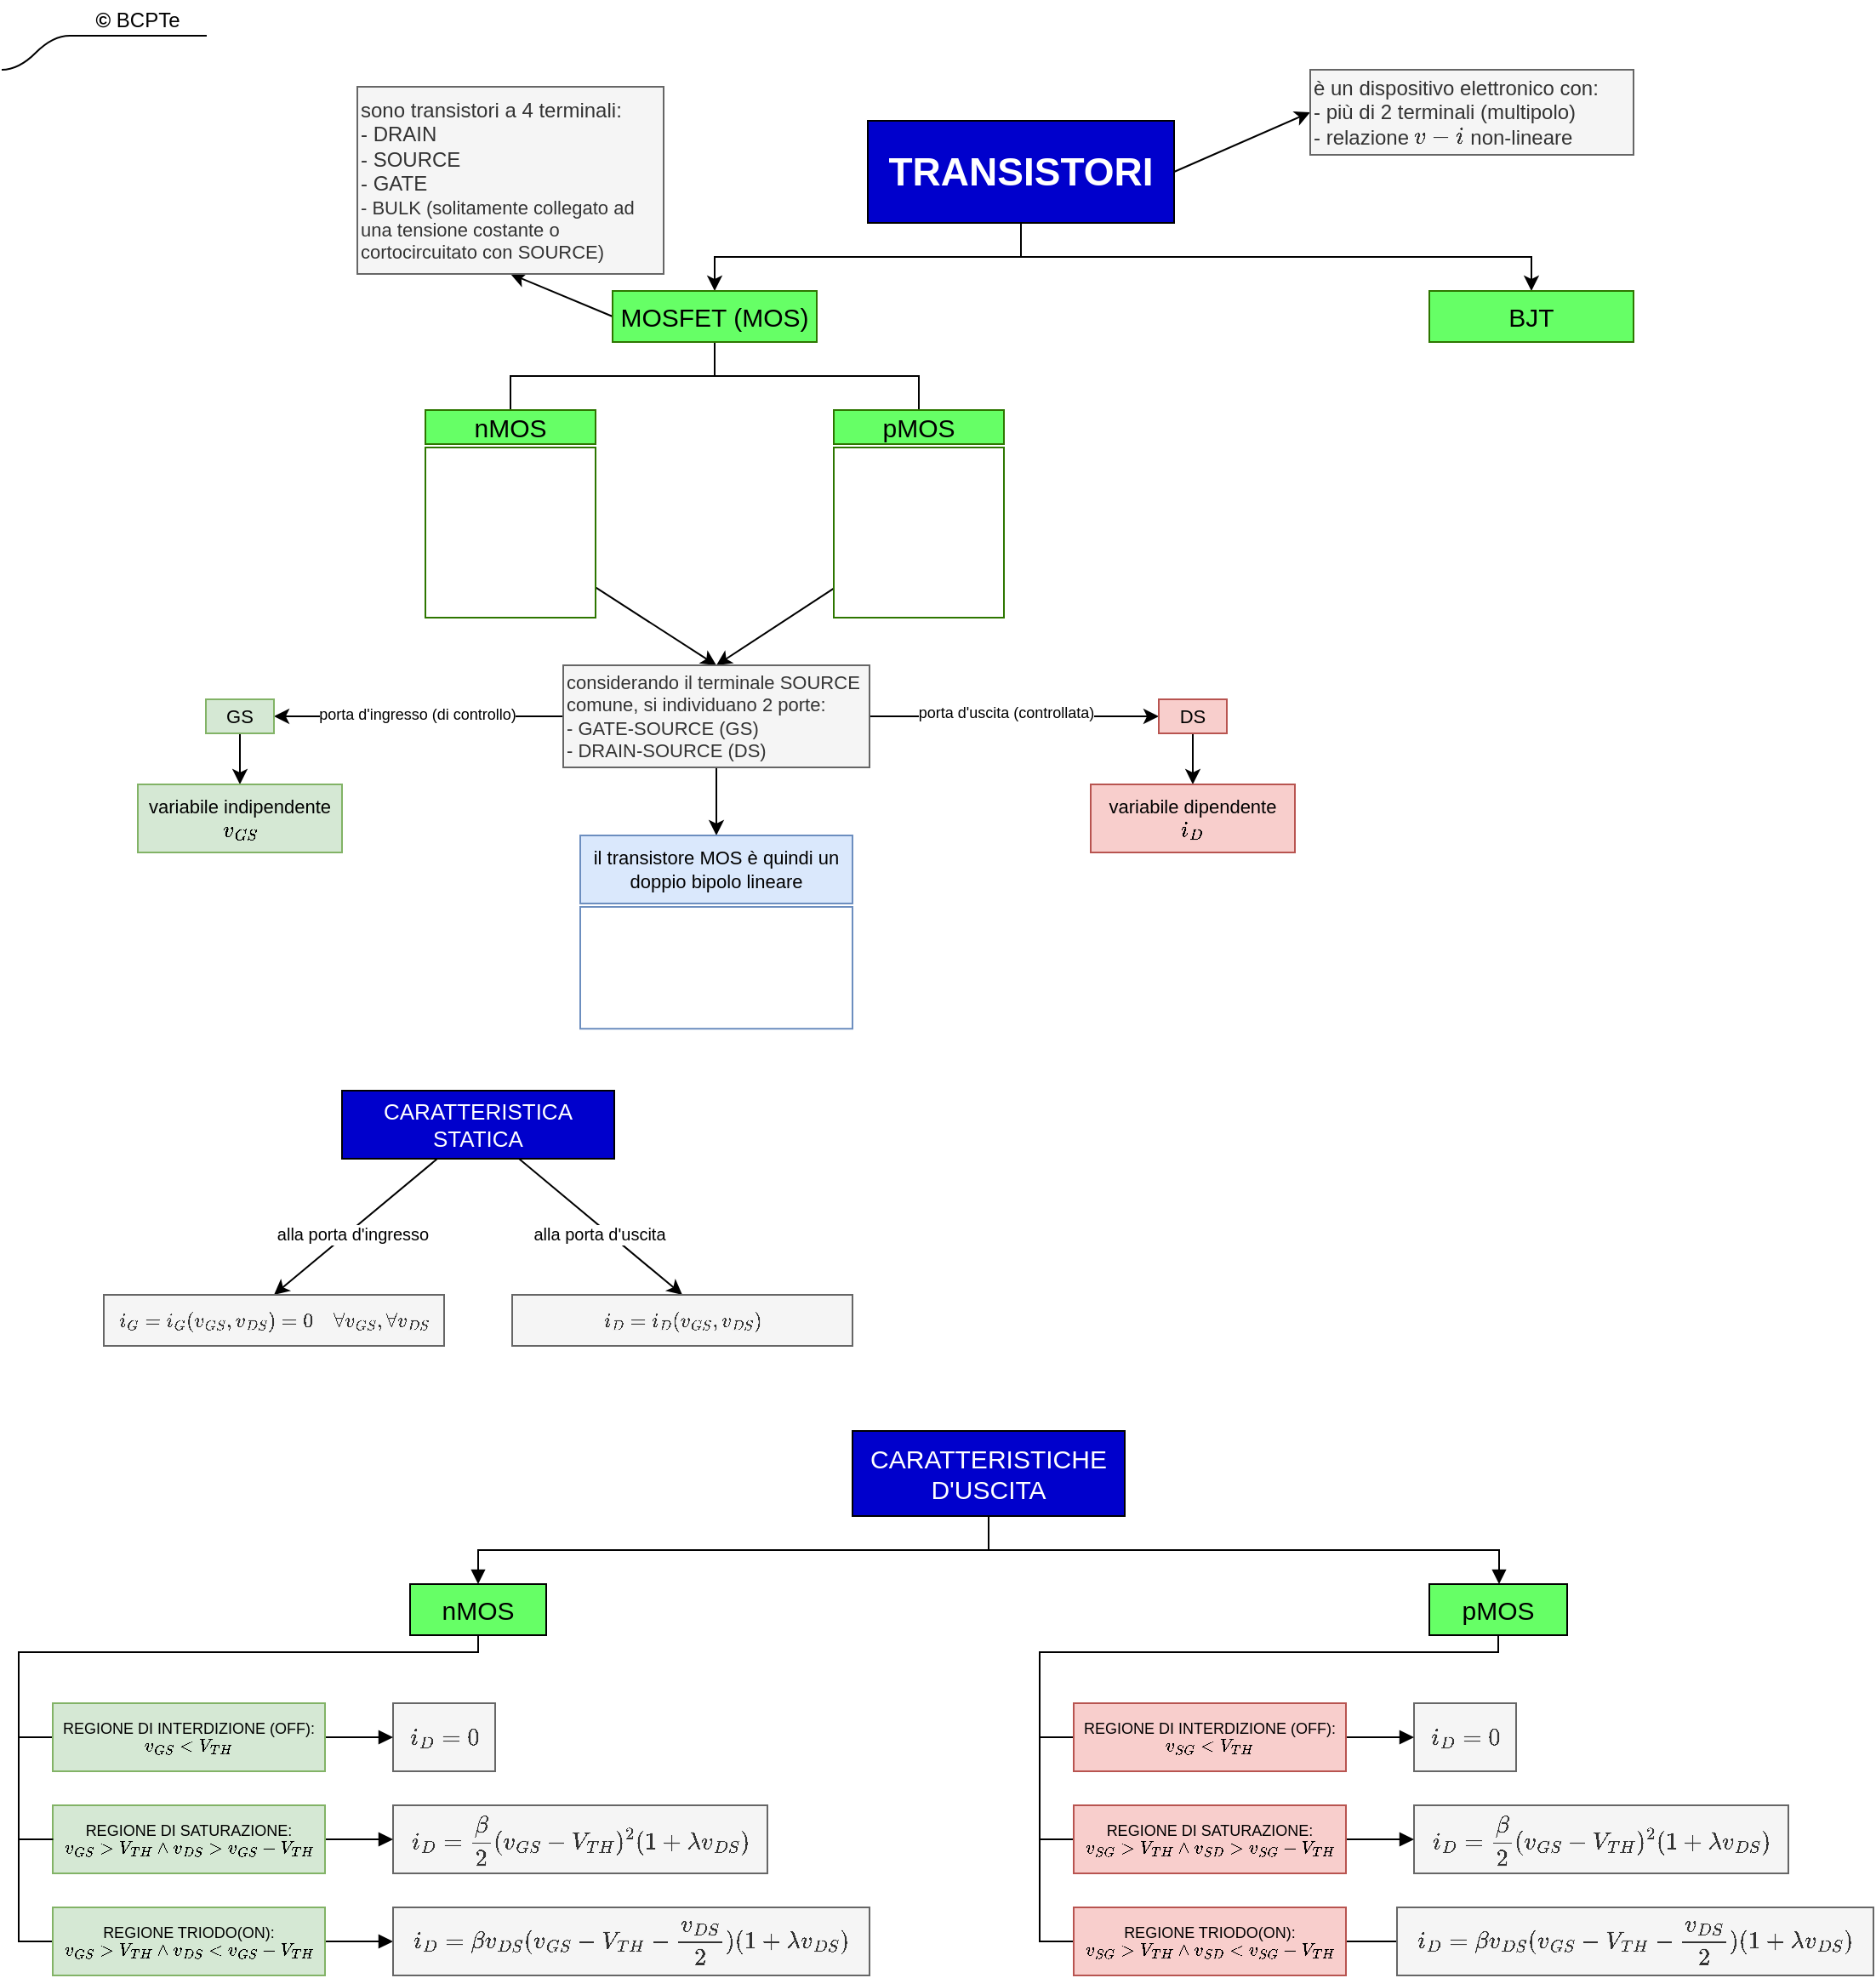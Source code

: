 <mxfile version="19.0.0" type="github">
  <diagram id="slHnJ4RoC0adQhZjdGyo" name="Pagina-1">
    <mxGraphModel dx="503" dy="288" grid="1" gridSize="10" guides="1" tooltips="1" connect="1" arrows="1" fold="1" page="1" pageScale="1" pageWidth="1169" pageHeight="827" math="1" shadow="0">
      <root>
        <mxCell id="0" />
        <mxCell id="1" parent="0" />
        <mxCell id="GKCKslpy26udIbWONHnp-8" style="rounded=0;orthogonalLoop=1;jettySize=auto;html=1;entryX=0;entryY=0.5;entryDx=0;entryDy=0;fontSize=23;fontColor=#FFFFFF;exitX=1;exitY=0.5;exitDx=0;exitDy=0;" parent="1" source="GKCKslpy26udIbWONHnp-1" target="GKCKslpy26udIbWONHnp-6" edge="1">
          <mxGeometry relative="1" as="geometry" />
        </mxCell>
        <mxCell id="GKCKslpy26udIbWONHnp-12" style="edgeStyle=orthogonalEdgeStyle;rounded=0;orthogonalLoop=1;jettySize=auto;html=1;entryX=0.5;entryY=0;entryDx=0;entryDy=0;fontSize=15;fontColor=#000000;" parent="1" source="GKCKslpy26udIbWONHnp-1" target="GKCKslpy26udIbWONHnp-9" edge="1">
          <mxGeometry relative="1" as="geometry">
            <Array as="points">
              <mxPoint x="599" y="150" />
              <mxPoint x="419" y="150" />
            </Array>
          </mxGeometry>
        </mxCell>
        <mxCell id="GKCKslpy26udIbWONHnp-13" style="edgeStyle=orthogonalEdgeStyle;rounded=0;orthogonalLoop=1;jettySize=auto;html=1;entryX=0.5;entryY=0;entryDx=0;entryDy=0;fontSize=15;fontColor=#000000;" parent="1" source="GKCKslpy26udIbWONHnp-1" target="GKCKslpy26udIbWONHnp-10" edge="1">
          <mxGeometry relative="1" as="geometry">
            <Array as="points">
              <mxPoint x="599" y="150" />
              <mxPoint x="899" y="150" />
            </Array>
          </mxGeometry>
        </mxCell>
        <mxCell id="GKCKslpy26udIbWONHnp-1" value="&lt;b&gt;TRANSISTORI&lt;/b&gt;" style="whiteSpace=wrap;html=1;fontSize=23;fillColor=#0000CC;fontColor=#FFFFFF;" parent="1" vertex="1">
          <mxGeometry x="509" y="70" width="180" height="60" as="geometry" />
        </mxCell>
        <mxCell id="GKCKslpy26udIbWONHnp-4" value="&lt;b&gt;&lt;span class=&quot;mw-redirect&quot;&gt;©&lt;/span&gt;&lt;/b&gt; BCPTe" style="whiteSpace=wrap;html=1;shape=partialRectangle;top=0;left=0;bottom=1;right=0;points=[[0,1],[1,1]];fillColor=none;align=center;verticalAlign=bottom;routingCenterY=0.5;snapToPoint=1;recursiveResize=0;autosize=1;treeFolding=1;treeMoving=1;newEdgeStyle={&quot;edgeStyle&quot;:&quot;entityRelationEdgeStyle&quot;,&quot;startArrow&quot;:&quot;none&quot;,&quot;endArrow&quot;:&quot;none&quot;,&quot;segment&quot;:10,&quot;curved&quot;:1};" parent="1" vertex="1">
          <mxGeometry x="40" width="80" height="20" as="geometry" />
        </mxCell>
        <mxCell id="GKCKslpy26udIbWONHnp-5" value="" style="edgeStyle=entityRelationEdgeStyle;startArrow=none;endArrow=none;segment=10;curved=1;rounded=0;" parent="1" target="GKCKslpy26udIbWONHnp-4" edge="1">
          <mxGeometry relative="1" as="geometry">
            <mxPoint y="40" as="sourcePoint" />
          </mxGeometry>
        </mxCell>
        <mxCell id="GKCKslpy26udIbWONHnp-6" value="&lt;div style=&quot;&quot; align=&quot;left&quot;&gt;&lt;font style=&quot;font-size: 12px;&quot;&gt;è un dispositivo elettronico con:&lt;br&gt;&lt;/font&gt;&lt;/div&gt;&lt;font style=&quot;font-size: 12px;&quot;&gt;- più di 2 terminali (multipolo)&lt;br&gt;- relazione \(v-i\) non-lineare&lt;/font&gt;" style="whiteSpace=wrap;html=1;strokeColor=#666666;fillColor=#f5f5f5;align=left;fontColor=#333333;" parent="1" vertex="1">
          <mxGeometry x="769" y="40" width="190" height="50" as="geometry" />
        </mxCell>
        <mxCell id="GKCKslpy26udIbWONHnp-16" style="edgeStyle=orthogonalEdgeStyle;rounded=0;orthogonalLoop=1;jettySize=auto;html=1;entryX=0.5;entryY=0;entryDx=0;entryDy=0;fontSize=15;fontColor=#000000;endArrow=none;endFill=0;" parent="1" source="GKCKslpy26udIbWONHnp-9" target="GKCKslpy26udIbWONHnp-14" edge="1">
          <mxGeometry relative="1" as="geometry">
            <Array as="points">
              <mxPoint x="419" y="220" />
              <mxPoint x="299" y="220" />
            </Array>
          </mxGeometry>
        </mxCell>
        <mxCell id="GKCKslpy26udIbWONHnp-17" style="edgeStyle=orthogonalEdgeStyle;rounded=0;orthogonalLoop=1;jettySize=auto;html=1;entryX=0.5;entryY=0;entryDx=0;entryDy=0;fontSize=15;fontColor=#000000;endArrow=none;endFill=0;" parent="1" source="GKCKslpy26udIbWONHnp-9" target="GKCKslpy26udIbWONHnp-15" edge="1">
          <mxGeometry relative="1" as="geometry">
            <Array as="points">
              <mxPoint x="419" y="220" />
              <mxPoint x="539" y="220" />
            </Array>
          </mxGeometry>
        </mxCell>
        <mxCell id="Byet9GKhUcZKY6ZSXrdh-2" style="rounded=0;orthogonalLoop=1;jettySize=auto;html=1;entryX=0.5;entryY=1;entryDx=0;entryDy=0;exitX=0;exitY=0.5;exitDx=0;exitDy=0;" parent="1" source="GKCKslpy26udIbWONHnp-9" target="Byet9GKhUcZKY6ZSXrdh-1" edge="1">
          <mxGeometry relative="1" as="geometry" />
        </mxCell>
        <mxCell id="GKCKslpy26udIbWONHnp-9" value="&lt;font style=&quot;font-size: 15px;&quot;&gt;MOSFET (MOS)&lt;br style=&quot;font-size: 15px;&quot;&gt;&lt;/font&gt;" style="whiteSpace=wrap;html=1;fontSize=15;fontColor=#000000;fillColor=#66FF66;strokeColor=#2D7600;verticalAlign=middle;align=center;" parent="1" vertex="1">
          <mxGeometry x="359" y="170" width="120" height="30" as="geometry" />
        </mxCell>
        <mxCell id="GKCKslpy26udIbWONHnp-10" value="BJT" style="whiteSpace=wrap;html=1;fontSize=15;fontColor=#000000;fillColor=#66FF66;strokeColor=#2D7600;" parent="1" vertex="1">
          <mxGeometry x="839" y="170" width="120" height="30" as="geometry" />
        </mxCell>
        <mxCell id="GKCKslpy26udIbWONHnp-14" value="nMOS" style="whiteSpace=wrap;html=1;fontSize=15;fontColor=#000000;strokeColor=#2D7600;fillColor=#66FF66;" parent="1" vertex="1">
          <mxGeometry x="249" y="240" width="100" height="20" as="geometry" />
        </mxCell>
        <mxCell id="GKCKslpy26udIbWONHnp-15" value="&lt;div&gt;pMOS&lt;/div&gt;" style="whiteSpace=wrap;html=1;fontSize=15;fontColor=#000000;strokeColor=#2D7600;fillColor=#66FF66;" parent="1" vertex="1">
          <mxGeometry x="489" y="240" width="100" height="20" as="geometry" />
        </mxCell>
        <mxCell id="Byet9GKhUcZKY6ZSXrdh-12" style="edgeStyle=none;rounded=0;orthogonalLoop=1;jettySize=auto;html=1;fontSize=11;entryX=0.5;entryY=0;entryDx=0;entryDy=0;" parent="1" source="xVxi0OHTIi938xalqr-v-1" target="Byet9GKhUcZKY6ZSXrdh-6" edge="1">
          <mxGeometry relative="1" as="geometry">
            <mxPoint x="420" y="430" as="targetPoint" />
          </mxGeometry>
        </mxCell>
        <mxCell id="xVxi0OHTIi938xalqr-v-1" value="" style="shape=image;verticalLabelPosition=bottom;labelBackgroundColor=default;verticalAlign=middle;aspect=fixed;imageAspect=0;image=https://raw.githubusercontent.com/BCPTe/SETM/main/images/05/pmos_simbolo.png;imageBorder=#2D7600;perimeterSpacing=0;" parent="1" vertex="1">
          <mxGeometry x="489" y="262" width="100" height="100" as="geometry" />
        </mxCell>
        <mxCell id="Byet9GKhUcZKY6ZSXrdh-11" style="edgeStyle=none;rounded=0;orthogonalLoop=1;jettySize=auto;html=1;entryX=0.5;entryY=0;entryDx=0;entryDy=0;fontSize=11;" parent="1" source="DFONRw64RP-OTkSRBfMr-1" target="Byet9GKhUcZKY6ZSXrdh-6" edge="1">
          <mxGeometry relative="1" as="geometry" />
        </mxCell>
        <mxCell id="DFONRw64RP-OTkSRBfMr-1" value="" style="shape=image;verticalLabelPosition=bottom;labelBackgroundColor=default;verticalAlign=top;aspect=fixed;imageAspect=0;image=https://raw.githubusercontent.com/BCPTe/SETM/main/images/05/nmos_simbolo.png;imageBorder=#2D7600;" parent="1" vertex="1">
          <mxGeometry x="249" y="262" width="100" height="100" as="geometry" />
        </mxCell>
        <mxCell id="Byet9GKhUcZKY6ZSXrdh-1" value="&lt;div&gt;sono transistori a 4 terminali:&lt;/div&gt;&lt;div&gt;- DRAIN&lt;/div&gt;&lt;div&gt;- SOURCE&lt;/div&gt;&lt;div&gt;- GATE&lt;/div&gt;&lt;div style=&quot;font-size: 11px;&quot;&gt;- BULK &lt;font style=&quot;font-size: 11px;&quot;&gt;(solitamente collegato ad una tensione costante o cortocircuitato con SOURCE)&lt;/font&gt;&lt;br&gt;&lt;/div&gt;" style="whiteSpace=wrap;html=1;align=left;fillColor=#f5f5f5;fontColor=#333333;strokeColor=#666666;" parent="1" vertex="1">
          <mxGeometry x="209" y="50" width="180" height="110" as="geometry" />
        </mxCell>
        <mxCell id="Byet9GKhUcZKY6ZSXrdh-14" value="" style="edgeStyle=none;rounded=0;orthogonalLoop=1;jettySize=auto;html=1;fontSize=11;" parent="1" source="Byet9GKhUcZKY6ZSXrdh-6" target="Byet9GKhUcZKY6ZSXrdh-13" edge="1">
          <mxGeometry relative="1" as="geometry" />
        </mxCell>
        <mxCell id="Byet9GKhUcZKY6ZSXrdh-17" value="" style="edgeStyle=none;rounded=0;orthogonalLoop=1;jettySize=auto;html=1;fontSize=11;" parent="1" source="Byet9GKhUcZKY6ZSXrdh-6" target="Byet9GKhUcZKY6ZSXrdh-16" edge="1">
          <mxGeometry relative="1" as="geometry" />
        </mxCell>
        <mxCell id="Byet9GKhUcZKY6ZSXrdh-18" value="&lt;font style=&quot;font-size: 9px;&quot;&gt;porta d&#39;ingresso (di controllo)&lt;br&gt;&lt;/font&gt;" style="edgeLabel;html=1;align=center;verticalAlign=middle;resizable=0;points=[];fontSize=10;" parent="Byet9GKhUcZKY6ZSXrdh-17" vertex="1" connectable="0">
          <mxGeometry x="0.238" y="-1" relative="1" as="geometry">
            <mxPoint x="19" y="-1" as="offset" />
          </mxGeometry>
        </mxCell>
        <mxCell id="Byet9GKhUcZKY6ZSXrdh-22" value="" style="edgeStyle=none;rounded=0;orthogonalLoop=1;jettySize=auto;html=1;fontSize=9;" parent="1" source="Byet9GKhUcZKY6ZSXrdh-6" target="Byet9GKhUcZKY6ZSXrdh-21" edge="1">
          <mxGeometry relative="1" as="geometry" />
        </mxCell>
        <mxCell id="Byet9GKhUcZKY6ZSXrdh-23" value="porta d&#39;uscita (controllata)" style="edgeLabel;html=1;align=center;verticalAlign=middle;resizable=0;points=[];fontSize=9;" parent="Byet9GKhUcZKY6ZSXrdh-22" vertex="1" connectable="0">
          <mxGeometry x="-0.531" y="-2" relative="1" as="geometry">
            <mxPoint x="40" y="-4" as="offset" />
          </mxGeometry>
        </mxCell>
        <mxCell id="Byet9GKhUcZKY6ZSXrdh-6" value="&lt;div align=&quot;left&quot;&gt;considerando il terminale SOURCE comune, si individuano 2 porte:&lt;/div&gt;&lt;div align=&quot;left&quot;&gt;- GATE-SOURCE (GS)&lt;/div&gt;&lt;div align=&quot;left&quot;&gt;- DRAIN-SOURCE (DS)&lt;br&gt;&lt;/div&gt;" style="whiteSpace=wrap;html=1;fontSize=11;align=left;fillColor=#f5f5f5;fontColor=#333333;strokeColor=#666666;" parent="1" vertex="1">
          <mxGeometry x="330" y="390" width="180" height="60" as="geometry" />
        </mxCell>
        <mxCell id="Byet9GKhUcZKY6ZSXrdh-13" value="&lt;div align=&quot;center&quot;&gt;il transistore MOS è quindi un doppio bipolo lineare&lt;/div&gt;" style="whiteSpace=wrap;html=1;fontSize=11;align=center;fillColor=#dae8fc;strokeColor=#6c8ebf;" parent="1" vertex="1">
          <mxGeometry x="340" y="490" width="160" height="40" as="geometry" />
        </mxCell>
        <mxCell id="Byet9GKhUcZKY6ZSXrdh-15" value="" style="shape=image;verticalLabelPosition=bottom;labelBackgroundColor=default;verticalAlign=top;aspect=fixed;imageAspect=0;image=https://raw.githubusercontent.com/BCPTe/SETM/main/images/05/mos_doppiobipolo.png;imageBorder=#6C8EBF;" parent="1" vertex="1">
          <mxGeometry x="340" y="532" width="160" height="71.6" as="geometry" />
        </mxCell>
        <mxCell id="Byet9GKhUcZKY6ZSXrdh-25" value="" style="edgeStyle=none;rounded=0;orthogonalLoop=1;jettySize=auto;html=1;fontSize=9;" parent="1" source="Byet9GKhUcZKY6ZSXrdh-16" target="Byet9GKhUcZKY6ZSXrdh-24" edge="1">
          <mxGeometry relative="1" as="geometry" />
        </mxCell>
        <mxCell id="Byet9GKhUcZKY6ZSXrdh-16" value="&lt;div align=&quot;center&quot;&gt;GS&lt;/div&gt;" style="whiteSpace=wrap;html=1;fontSize=11;align=center;fillColor=#d5e8d4;strokeColor=#82b366;" parent="1" vertex="1">
          <mxGeometry x="120" y="410" width="40" height="20" as="geometry" />
        </mxCell>
        <mxCell id="Byet9GKhUcZKY6ZSXrdh-27" value="" style="edgeStyle=none;rounded=0;orthogonalLoop=1;jettySize=auto;html=1;fontSize=9;" parent="1" source="Byet9GKhUcZKY6ZSXrdh-21" target="Byet9GKhUcZKY6ZSXrdh-26" edge="1">
          <mxGeometry relative="1" as="geometry" />
        </mxCell>
        <mxCell id="Byet9GKhUcZKY6ZSXrdh-21" value="&lt;div align=&quot;center&quot;&gt;DS&lt;/div&gt;" style="whiteSpace=wrap;html=1;fontSize=11;align=center;fillColor=#f8cecc;strokeColor=#b85450;" parent="1" vertex="1">
          <mxGeometry x="680" y="410" width="40" height="20" as="geometry" />
        </mxCell>
        <mxCell id="Byet9GKhUcZKY6ZSXrdh-24" value="&lt;div&gt;variabile indipendente&lt;/div&gt;&lt;div&gt;\(v_{GS}\)&lt;br&gt;&lt;/div&gt;" style="whiteSpace=wrap;html=1;fontSize=11;fillColor=#d5e8d4;strokeColor=#82b366;" parent="1" vertex="1">
          <mxGeometry x="80" y="460" width="120" height="40" as="geometry" />
        </mxCell>
        <mxCell id="Byet9GKhUcZKY6ZSXrdh-26" value="&lt;div&gt;variabile dipendente&lt;/div&gt;&lt;div&gt;\(i_D\)&lt;br&gt;&lt;/div&gt;" style="whiteSpace=wrap;html=1;fontSize=11;fillColor=#f8cecc;strokeColor=#b85450;" parent="1" vertex="1">
          <mxGeometry x="640" y="460" width="120" height="40" as="geometry" />
        </mxCell>
        <mxCell id="Byet9GKhUcZKY6ZSXrdh-38" style="edgeStyle=none;rounded=0;orthogonalLoop=1;jettySize=auto;html=1;entryX=0.5;entryY=0;entryDx=0;entryDy=0;fontSize=10;" parent="1" source="Byet9GKhUcZKY6ZSXrdh-33" target="Byet9GKhUcZKY6ZSXrdh-36" edge="1">
          <mxGeometry relative="1" as="geometry" />
        </mxCell>
        <mxCell id="Byet9GKhUcZKY6ZSXrdh-39" value="alla porta d&#39;ingresso" style="edgeLabel;html=1;align=center;verticalAlign=middle;resizable=0;points=[];fontSize=10;" parent="Byet9GKhUcZKY6ZSXrdh-38" vertex="1" connectable="0">
          <mxGeometry x="0.23" y="2" relative="1" as="geometry">
            <mxPoint x="8" y="-7" as="offset" />
          </mxGeometry>
        </mxCell>
        <mxCell id="Byet9GKhUcZKY6ZSXrdh-42" style="edgeStyle=none;rounded=0;orthogonalLoop=1;jettySize=auto;html=1;entryX=0.5;entryY=0;entryDx=0;entryDy=0;fontSize=10;" parent="1" source="Byet9GKhUcZKY6ZSXrdh-33" target="Byet9GKhUcZKY6ZSXrdh-37" edge="1">
          <mxGeometry relative="1" as="geometry" />
        </mxCell>
        <mxCell id="Byet9GKhUcZKY6ZSXrdh-43" value="alla porta d&#39;uscita" style="edgeLabel;html=1;align=center;verticalAlign=middle;resizable=0;points=[];fontSize=10;" parent="Byet9GKhUcZKY6ZSXrdh-42" vertex="1" connectable="0">
          <mxGeometry x="-0.073" y="-1" relative="1" as="geometry">
            <mxPoint x="3" y="6" as="offset" />
          </mxGeometry>
        </mxCell>
        <mxCell id="Byet9GKhUcZKY6ZSXrdh-33" value="&lt;div style=&quot;font-size: 13px;&quot;&gt;&lt;font style=&quot;font-size: 13px;&quot;&gt;CARATTERISTICA STATICA&lt;br&gt;&lt;/font&gt;&lt;/div&gt;" style="whiteSpace=wrap;html=1;fontSize=23;fillColor=#0000CC;fontColor=#FFFFFF;" parent="1" vertex="1">
          <mxGeometry x="200" y="640" width="160" height="40" as="geometry" />
        </mxCell>
        <mxCell id="Byet9GKhUcZKY6ZSXrdh-36" value="$$i_G = i_G(v_{GS},v_{DS}) = 0 \quad \forall v_{GS}, \forall v_{DS}$$" style="text;whiteSpace=wrap;html=1;fontSize=10;verticalAlign=middle;align=center;labelBorderColor=none;strokeColor=#666666;strokeWidth=1;fillColor=#f5f5f5;fontColor=#333333;" parent="1" vertex="1">
          <mxGeometry x="60" y="760" width="200" height="30" as="geometry" />
        </mxCell>
        <mxCell id="Byet9GKhUcZKY6ZSXrdh-37" value="$$i_D = i_D(v_{GS},v_{DS})$$" style="text;whiteSpace=wrap;html=1;fontSize=10;verticalAlign=middle;align=center;labelBorderColor=none;strokeColor=#666666;strokeWidth=1;fillColor=#f5f5f5;fontColor=#333333;" parent="1" vertex="1">
          <mxGeometry x="300" y="760" width="200" height="30" as="geometry" />
        </mxCell>
        <mxCell id="X2BhTEOmSYzgq8DDmFFD-45" style="edgeStyle=orthogonalEdgeStyle;rounded=0;orthogonalLoop=1;jettySize=auto;html=1;entryX=0;entryY=0.5;entryDx=0;entryDy=0;fontSize=12;fontColor=#000000;endArrow=none;endFill=0;" edge="1" parent="1" source="X2BhTEOmSYzgq8DDmFFD-2" target="X2BhTEOmSYzgq8DDmFFD-13">
          <mxGeometry relative="1" as="geometry">
            <Array as="points">
              <mxPoint x="280" y="970" />
              <mxPoint x="10" y="970" />
              <mxPoint x="10" y="1140" />
            </Array>
          </mxGeometry>
        </mxCell>
        <mxCell id="X2BhTEOmSYzgq8DDmFFD-52" style="edgeStyle=orthogonalEdgeStyle;rounded=0;orthogonalLoop=1;jettySize=auto;html=1;entryX=0;entryY=0.5;entryDx=0;entryDy=0;fontSize=12;fontColor=#000000;endArrow=none;endFill=0;" edge="1" parent="1" source="X2BhTEOmSYzgq8DDmFFD-2" target="X2BhTEOmSYzgq8DDmFFD-12">
          <mxGeometry relative="1" as="geometry">
            <Array as="points">
              <mxPoint x="280" y="970" />
              <mxPoint x="10" y="970" />
              <mxPoint x="10" y="1020" />
            </Array>
          </mxGeometry>
        </mxCell>
        <mxCell id="X2BhTEOmSYzgq8DDmFFD-2" value="nMOS" style="whiteSpace=wrap;html=1;fontSize=15;fillColor=#66FF66;fontColor=#000000;" vertex="1" parent="1">
          <mxGeometry x="240" y="930" width="80" height="30" as="geometry" />
        </mxCell>
        <mxCell id="X2BhTEOmSYzgq8DDmFFD-3" value="$$i_D = 0$$" style="whiteSpace=wrap;html=1;strokeColor=#666666;fillColor=#f5f5f5;fontColor=#333333;" vertex="1" parent="1">
          <mxGeometry x="230" y="1000" width="60" height="40" as="geometry" />
        </mxCell>
        <mxCell id="X2BhTEOmSYzgq8DDmFFD-5" value="$$i_D = \frac{\beta}{2}(v_{GS}-V_{TH})^2(1+\lambda v_{DS})$$" style="whiteSpace=wrap;html=1;strokeColor=#666666;fillColor=#f5f5f5;fontColor=#333333;" vertex="1" parent="1">
          <mxGeometry x="230" y="1060" width="220" height="40" as="geometry" />
        </mxCell>
        <mxCell id="X2BhTEOmSYzgq8DDmFFD-47" style="edgeStyle=orthogonalEdgeStyle;rounded=0;orthogonalLoop=1;jettySize=auto;html=1;fontSize=12;fontColor=#000000;endArrow=block;endFill=1;entryX=0;entryY=0.5;entryDx=0;entryDy=0;" edge="1" parent="1" source="X2BhTEOmSYzgq8DDmFFD-12" target="X2BhTEOmSYzgq8DDmFFD-3">
          <mxGeometry relative="1" as="geometry">
            <mxPoint x="220" y="1020" as="targetPoint" />
          </mxGeometry>
        </mxCell>
        <mxCell id="X2BhTEOmSYzgq8DDmFFD-12" value="&lt;div style=&quot;font-size: 9px;&quot;&gt;REGIONE DI INTERDIZIONE (OFF):&lt;/div&gt;&lt;div style=&quot;font-size: 9px;&quot;&gt;\( v_{GS} &amp;lt; V_{TH} \)&lt;br style=&quot;font-size: 9px;&quot;&gt;&lt;/div&gt;" style="whiteSpace=wrap;html=1;fontSize=9;fillColor=#d5e8d4;strokeColor=#82b366;" vertex="1" parent="1">
          <mxGeometry x="30" y="1000" width="160" height="40" as="geometry" />
        </mxCell>
        <mxCell id="X2BhTEOmSYzgq8DDmFFD-49" style="edgeStyle=orthogonalEdgeStyle;rounded=0;orthogonalLoop=1;jettySize=auto;html=1;fontSize=12;fontColor=#000000;endArrow=block;endFill=1;entryX=0;entryY=0.5;entryDx=0;entryDy=0;" edge="1" parent="1" source="X2BhTEOmSYzgq8DDmFFD-13" target="X2BhTEOmSYzgq8DDmFFD-46">
          <mxGeometry relative="1" as="geometry">
            <mxPoint x="220" y="1140" as="targetPoint" />
          </mxGeometry>
        </mxCell>
        <mxCell id="X2BhTEOmSYzgq8DDmFFD-13" value="&lt;div style=&quot;font-size: 9px;&quot;&gt;REGIONE TRIODO(ON):&lt;/div&gt;&lt;div style=&quot;font-size: 9px;&quot;&gt;\( v_{GS} &amp;gt; V_{TH} \wedge v_{DS} &amp;lt; v_{GS}-V_{TH} \)&lt;br style=&quot;font-size: 9px;&quot;&gt;&lt;/div&gt;" style="whiteSpace=wrap;html=1;fontSize=9;fillColor=#d5e8d4;strokeColor=#82b366;" vertex="1" parent="1">
          <mxGeometry x="30" y="1120" width="160" height="40" as="geometry" />
        </mxCell>
        <mxCell id="X2BhTEOmSYzgq8DDmFFD-48" style="edgeStyle=orthogonalEdgeStyle;rounded=0;orthogonalLoop=1;jettySize=auto;html=1;fontSize=12;fontColor=#000000;endArrow=block;endFill=1;entryX=0;entryY=0.5;entryDx=0;entryDy=0;" edge="1" parent="1" source="X2BhTEOmSYzgq8DDmFFD-14" target="X2BhTEOmSYzgq8DDmFFD-5">
          <mxGeometry relative="1" as="geometry">
            <mxPoint x="220" y="1080" as="targetPoint" />
          </mxGeometry>
        </mxCell>
        <mxCell id="X2BhTEOmSYzgq8DDmFFD-14" value="&lt;div style=&quot;font-size: 9px;&quot;&gt;REGIONE DI SATURAZIONE:&lt;/div&gt;&lt;div style=&quot;font-size: 9px;&quot;&gt;\( v_{GS} &amp;gt; V_{TH} \wedge v_{DS} &amp;gt; v_{GS}-V_{TH} \)&lt;/div&gt;" style="whiteSpace=wrap;html=1;fontSize=9;fillColor=#d5e8d4;strokeColor=#82b366;" vertex="1" parent="1">
          <mxGeometry x="30" y="1060" width="160" height="40" as="geometry" />
        </mxCell>
        <mxCell id="X2BhTEOmSYzgq8DDmFFD-41" style="edgeStyle=orthogonalEdgeStyle;rounded=0;orthogonalLoop=1;jettySize=auto;html=1;entryX=0.5;entryY=0;entryDx=0;entryDy=0;fontSize=9;fontColor=#000000;endArrow=block;endFill=1;" edge="1" parent="1" source="X2BhTEOmSYzgq8DDmFFD-20" target="X2BhTEOmSYzgq8DDmFFD-2">
          <mxGeometry relative="1" as="geometry">
            <Array as="points">
              <mxPoint x="580" y="910" />
              <mxPoint x="280" y="910" />
            </Array>
          </mxGeometry>
        </mxCell>
        <mxCell id="X2BhTEOmSYzgq8DDmFFD-42" style="edgeStyle=orthogonalEdgeStyle;rounded=0;orthogonalLoop=1;jettySize=auto;html=1;entryX=0.5;entryY=0;entryDx=0;entryDy=0;fontSize=9;fontColor=#000000;endArrow=block;endFill=1;" edge="1" parent="1" source="X2BhTEOmSYzgq8DDmFFD-20" target="X2BhTEOmSYzgq8DDmFFD-34">
          <mxGeometry relative="1" as="geometry">
            <Array as="points">
              <mxPoint x="580" y="910" />
              <mxPoint x="880" y="910" />
              <mxPoint x="880" y="930" />
            </Array>
          </mxGeometry>
        </mxCell>
        <mxCell id="X2BhTEOmSYzgq8DDmFFD-20" value="&lt;div style=&quot;font-size: 15px;&quot;&gt;&lt;font style=&quot;font-size: 15px;&quot;&gt;CARATTERISTICHE D&#39;USCITA&lt;br style=&quot;font-size: 15px;&quot;&gt;&lt;/font&gt;&lt;/div&gt;" style="whiteSpace=wrap;html=1;fontSize=15;fillColor=#0000CC;fontColor=#FFFFFF;" vertex="1" parent="1">
          <mxGeometry x="500" y="840" width="160" height="50" as="geometry" />
        </mxCell>
        <mxCell id="X2BhTEOmSYzgq8DDmFFD-64" style="edgeStyle=orthogonalEdgeStyle;rounded=0;orthogonalLoop=1;jettySize=auto;html=1;entryX=0;entryY=0.5;entryDx=0;entryDy=0;fontSize=12;fontColor=#000000;endArrow=none;endFill=0;" edge="1" parent="1" source="X2BhTEOmSYzgq8DDmFFD-34" target="X2BhTEOmSYzgq8DDmFFD-58">
          <mxGeometry relative="1" as="geometry">
            <Array as="points">
              <mxPoint x="880" y="970" />
              <mxPoint x="610" y="970" />
              <mxPoint x="610" y="1020" />
            </Array>
          </mxGeometry>
        </mxCell>
        <mxCell id="X2BhTEOmSYzgq8DDmFFD-65" style="edgeStyle=orthogonalEdgeStyle;rounded=0;orthogonalLoop=1;jettySize=auto;html=1;entryX=0;entryY=0.5;entryDx=0;entryDy=0;fontSize=12;fontColor=#000000;endArrow=none;endFill=0;" edge="1" parent="1" source="X2BhTEOmSYzgq8DDmFFD-34" target="X2BhTEOmSYzgq8DDmFFD-62">
          <mxGeometry relative="1" as="geometry">
            <Array as="points">
              <mxPoint x="880" y="970" />
              <mxPoint x="610" y="970" />
              <mxPoint x="610" y="1080" />
            </Array>
          </mxGeometry>
        </mxCell>
        <mxCell id="X2BhTEOmSYzgq8DDmFFD-66" style="edgeStyle=orthogonalEdgeStyle;rounded=0;orthogonalLoop=1;jettySize=auto;html=1;entryX=0;entryY=0.5;entryDx=0;entryDy=0;fontSize=12;fontColor=#000000;endArrow=none;endFill=0;" edge="1" parent="1" source="X2BhTEOmSYzgq8DDmFFD-34" target="X2BhTEOmSYzgq8DDmFFD-60">
          <mxGeometry relative="1" as="geometry">
            <Array as="points">
              <mxPoint x="880" y="970" />
              <mxPoint x="610" y="970" />
              <mxPoint x="610" y="1140" />
            </Array>
          </mxGeometry>
        </mxCell>
        <mxCell id="X2BhTEOmSYzgq8DDmFFD-34" value="pMOS" style="whiteSpace=wrap;html=1;fontSize=15;fillColor=#66FF66;fontColor=#000000;" vertex="1" parent="1">
          <mxGeometry x="839" y="930" width="81" height="30" as="geometry" />
        </mxCell>
        <mxCell id="X2BhTEOmSYzgq8DDmFFD-46" value="$$i_D = \beta v_{DS}(v_{GS}-V_{TH}-\frac{v_{DS}}{2}) (1+\lambda v_{DS})$$" style="text;whiteSpace=wrap;html=1;fontSize=12;fontColor=#333333;verticalAlign=middle;align=center;fillColor=#f5f5f5;strokeColor=#666666;" vertex="1" parent="1">
          <mxGeometry x="230" y="1120" width="280" height="40" as="geometry" />
        </mxCell>
        <mxCell id="X2BhTEOmSYzgq8DDmFFD-51" style="edgeStyle=orthogonalEdgeStyle;rounded=0;orthogonalLoop=1;jettySize=auto;html=1;entryX=0;entryY=0.5;entryDx=0;entryDy=0;fontSize=12;fontColor=#000000;endArrow=none;endFill=0;" edge="1" parent="1">
          <mxGeometry relative="1" as="geometry">
            <mxPoint x="289.742" y="959.99" as="sourcePoint" />
            <mxPoint x="30.23" y="1079.99" as="targetPoint" />
            <Array as="points">
              <mxPoint x="280" y="960" />
              <mxPoint x="280" y="970" />
              <mxPoint x="10" y="970" />
              <mxPoint x="10" y="1080" />
            </Array>
          </mxGeometry>
        </mxCell>
        <mxCell id="X2BhTEOmSYzgq8DDmFFD-55" value="$$i_D = 0$$" style="whiteSpace=wrap;html=1;strokeColor=#666666;fillColor=#f5f5f5;fontColor=#333333;" vertex="1" parent="1">
          <mxGeometry x="830" y="1000" width="60" height="40" as="geometry" />
        </mxCell>
        <mxCell id="X2BhTEOmSYzgq8DDmFFD-56" value="$$i_D = \frac{\beta}{2}(v_{GS}-V_{TH})^2(1+\lambda v_{DS})$$" style="whiteSpace=wrap;html=1;strokeColor=#666666;fillColor=#f5f5f5;fontColor=#333333;" vertex="1" parent="1">
          <mxGeometry x="830" y="1060" width="220" height="40" as="geometry" />
        </mxCell>
        <mxCell id="X2BhTEOmSYzgq8DDmFFD-57" style="edgeStyle=orthogonalEdgeStyle;rounded=0;orthogonalLoop=1;jettySize=auto;html=1;fontSize=12;fontColor=#000000;endArrow=block;endFill=1;entryX=0;entryY=0.5;entryDx=0;entryDy=0;" edge="1" source="X2BhTEOmSYzgq8DDmFFD-58" target="X2BhTEOmSYzgq8DDmFFD-55" parent="1">
          <mxGeometry relative="1" as="geometry">
            <mxPoint x="820" y="1020" as="targetPoint" />
          </mxGeometry>
        </mxCell>
        <mxCell id="X2BhTEOmSYzgq8DDmFFD-58" value="&lt;div style=&quot;font-size: 9px;&quot;&gt;REGIONE DI INTERDIZIONE (OFF):&lt;/div&gt;&lt;div style=&quot;font-size: 9px;&quot;&gt;\( v_{SG} &amp;lt; V_{TH} \)&lt;br style=&quot;font-size: 9px;&quot;&gt;&lt;/div&gt;" style="whiteSpace=wrap;html=1;fontSize=9;fillColor=#f8cecc;strokeColor=#b85450;" vertex="1" parent="1">
          <mxGeometry x="630" y="1000" width="160" height="40" as="geometry" />
        </mxCell>
        <mxCell id="X2BhTEOmSYzgq8DDmFFD-59" style="edgeStyle=orthogonalEdgeStyle;rounded=0;orthogonalLoop=1;jettySize=auto;html=1;fontSize=12;fontColor=#000000;endArrow=block;endFill=1;entryX=0;entryY=0.5;entryDx=0;entryDy=0;" edge="1" source="X2BhTEOmSYzgq8DDmFFD-60" parent="1">
          <mxGeometry relative="1" as="geometry">
            <mxPoint x="830" y="1140" as="targetPoint" />
          </mxGeometry>
        </mxCell>
        <mxCell id="X2BhTEOmSYzgq8DDmFFD-60" value="&lt;div style=&quot;font-size: 9px;&quot;&gt;REGIONE TRIODO(ON):&lt;/div&gt;&lt;div style=&quot;font-size: 9px;&quot;&gt;\( v_{SG} &amp;gt; V_{TH} \wedge v_{SD} &amp;lt; v_{SG}-V_{TH} \)&lt;br style=&quot;font-size: 9px;&quot;&gt;&lt;/div&gt;" style="whiteSpace=wrap;html=1;fontSize=9;fillColor=#f8cecc;strokeColor=#b85450;" vertex="1" parent="1">
          <mxGeometry x="630" y="1120" width="160" height="40" as="geometry" />
        </mxCell>
        <mxCell id="X2BhTEOmSYzgq8DDmFFD-61" style="edgeStyle=orthogonalEdgeStyle;rounded=0;orthogonalLoop=1;jettySize=auto;html=1;fontSize=12;fontColor=#000000;endArrow=block;endFill=1;entryX=0;entryY=0.5;entryDx=0;entryDy=0;" edge="1" source="X2BhTEOmSYzgq8DDmFFD-62" target="X2BhTEOmSYzgq8DDmFFD-56" parent="1">
          <mxGeometry relative="1" as="geometry">
            <mxPoint x="820" y="1080" as="targetPoint" />
          </mxGeometry>
        </mxCell>
        <mxCell id="X2BhTEOmSYzgq8DDmFFD-62" value="&lt;div style=&quot;font-size: 9px;&quot;&gt;REGIONE DI SATURAZIONE:&lt;/div&gt;&lt;div style=&quot;font-size: 9px;&quot;&gt;\( v_{SG} &amp;gt; V_{TH} \wedge v_{SD} &amp;gt; v_{SG}-V_{TH} \)&lt;/div&gt;" style="whiteSpace=wrap;html=1;fontSize=9;fillColor=#f8cecc;strokeColor=#b85450;" vertex="1" parent="1">
          <mxGeometry x="630" y="1060" width="160" height="40" as="geometry" />
        </mxCell>
        <mxCell id="X2BhTEOmSYzgq8DDmFFD-63" value="$$i_D = \beta v_{DS}(v_{GS}-V_{TH}-\frac{v_{DS}}{2}) (1+\lambda v_{DS})$$" style="text;whiteSpace=wrap;html=1;fontSize=12;fontColor=#333333;verticalAlign=middle;align=center;fillColor=#f5f5f5;strokeColor=#666666;" vertex="1" parent="1">
          <mxGeometry x="820" y="1120" width="280" height="40" as="geometry" />
        </mxCell>
      </root>
    </mxGraphModel>
  </diagram>
</mxfile>
